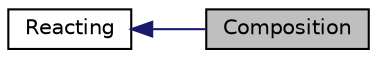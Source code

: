 digraph "Composition"
{
  bgcolor="transparent";
  edge [fontname="Helvetica",fontsize="10",labelfontname="Helvetica",labelfontsize="10"];
  node [fontname="Helvetica",fontsize="10",shape=record];
  rankdir=LR;
  Node0 [label="Composition",height=0.2,width=0.4,color="black", fillcolor="grey75", style="filled" fontcolor="black"];
  Node1 [label="Reacting",height=0.2,width=0.4,color="black",URL="$group__grpLagrangianIntermediateReactingSubModels.html"];
  Node1->Node0 [shape=plaintext, color="midnightblue", dir="back", style="solid"];
}
